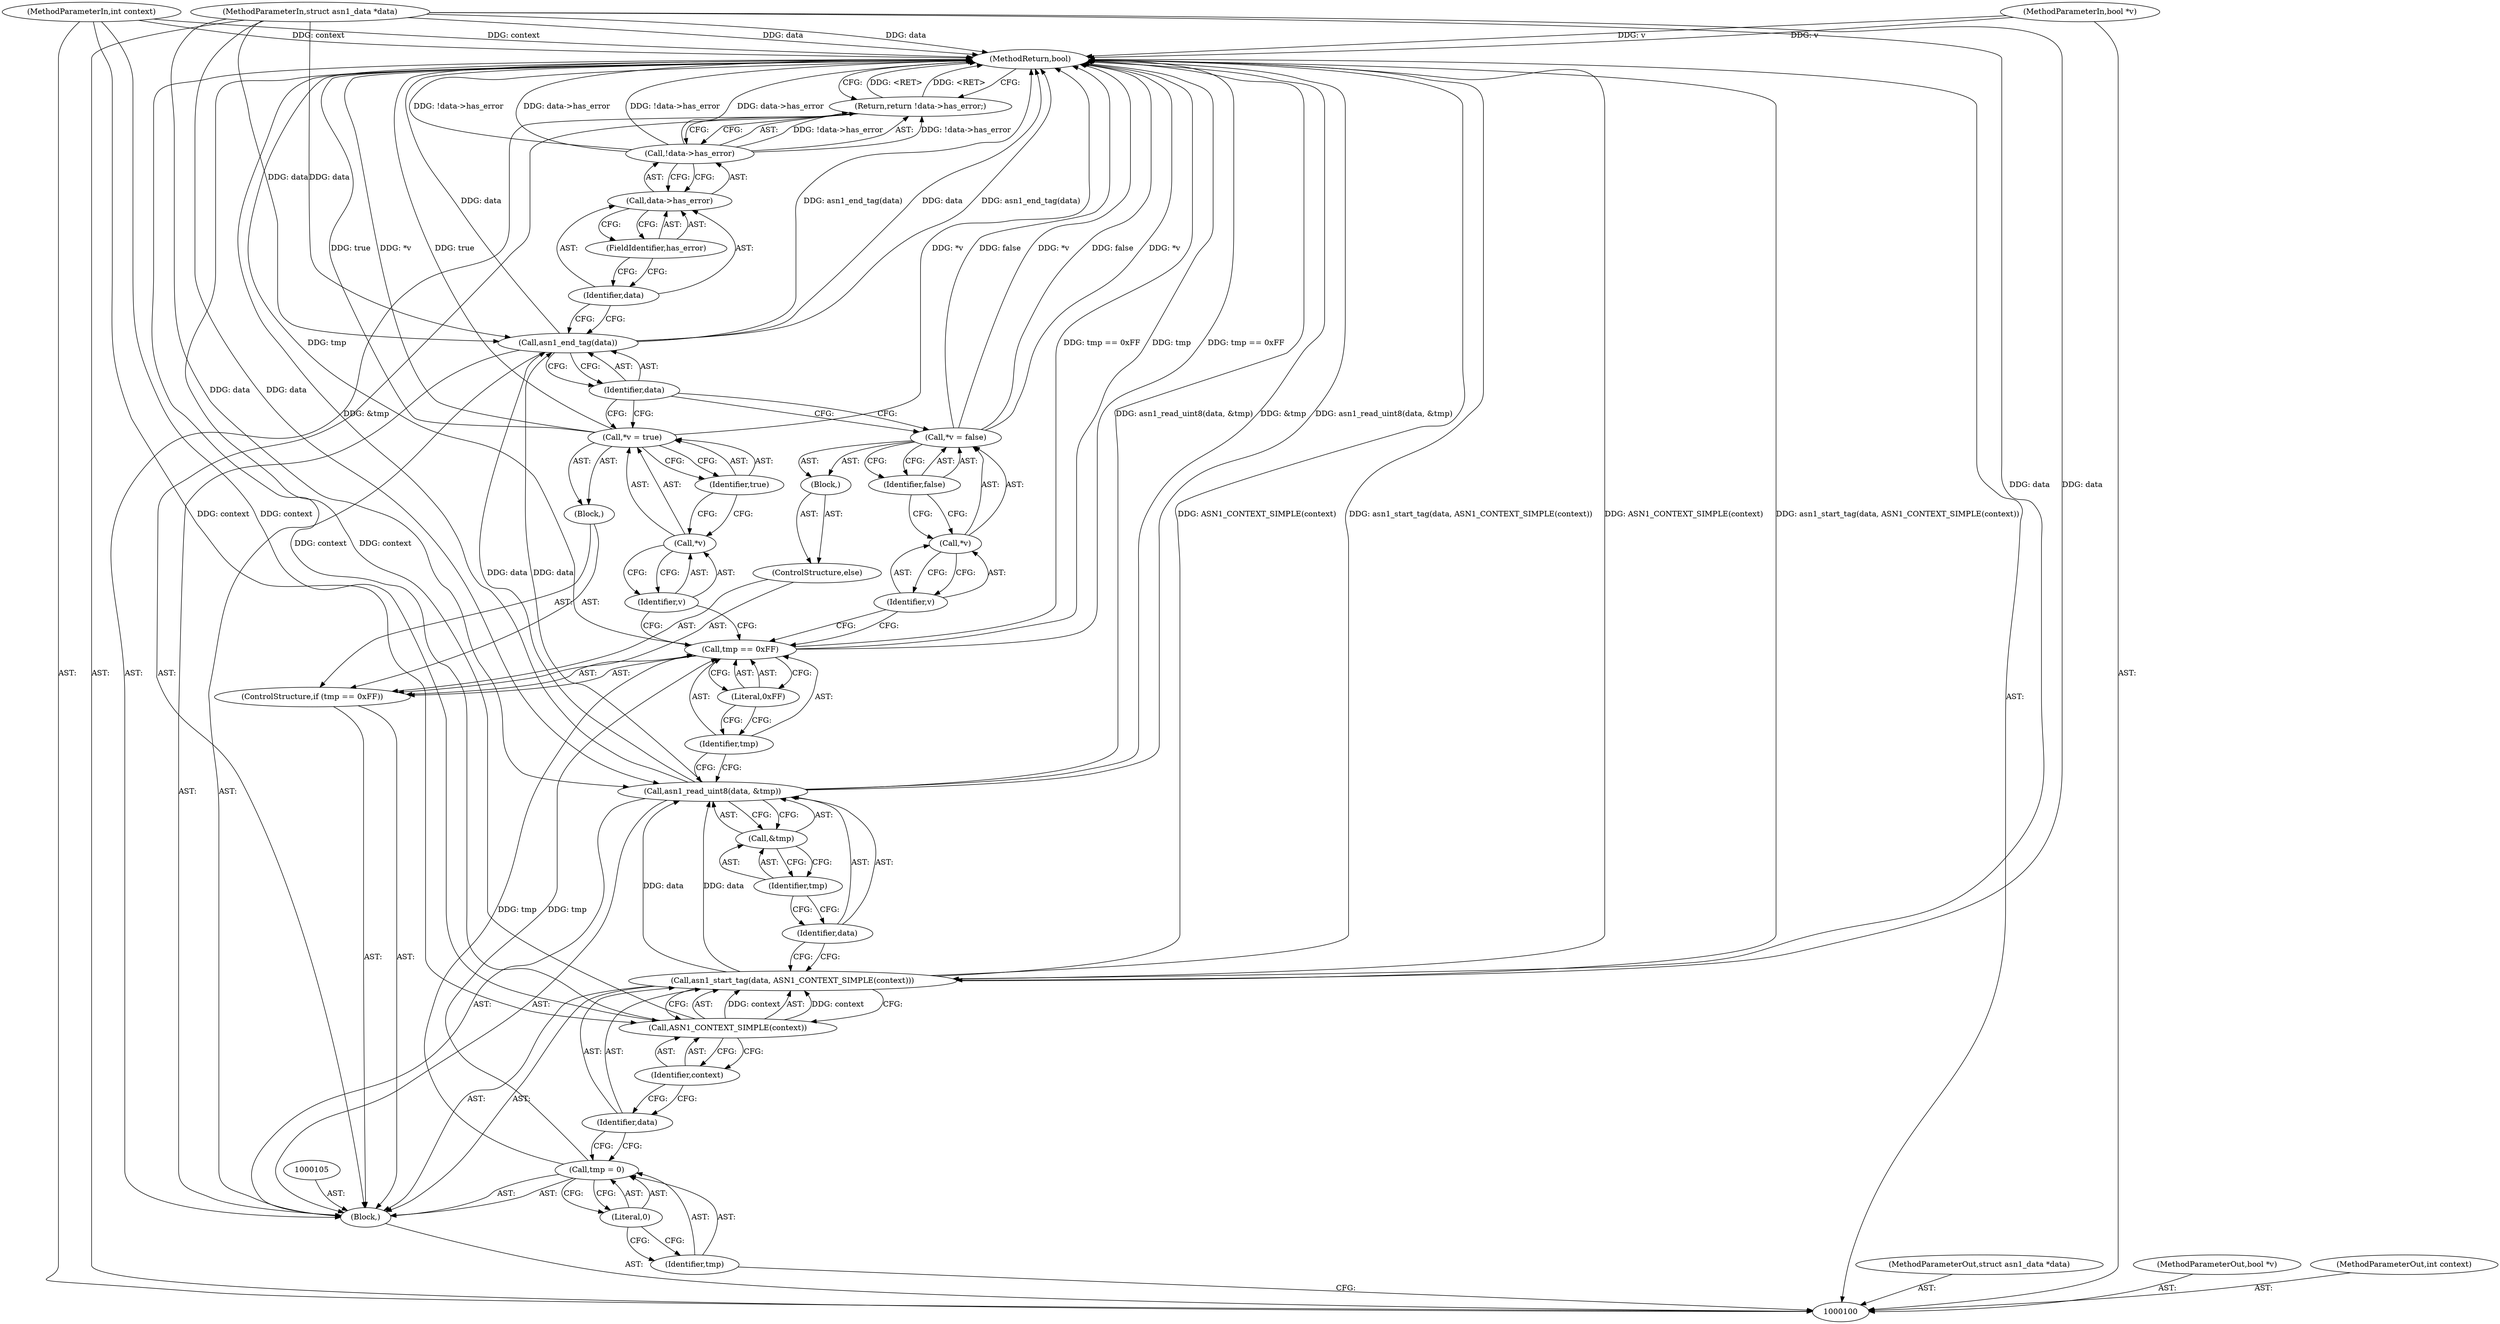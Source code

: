 digraph "1_samba_9d989c9dd7a5b92d0c5d65287935471b83b6e884_0" {
"1000139" [label="(MethodReturn,bool)"];
"1000101" [label="(MethodParameterIn,struct asn1_data *data)"];
"1000194" [label="(MethodParameterOut,struct asn1_data *data)"];
"1000102" [label="(MethodParameterIn,bool *v)"];
"1000195" [label="(MethodParameterOut,bool *v)"];
"1000103" [label="(MethodParameterIn,int context)"];
"1000196" [label="(MethodParameterOut,int context)"];
"1000133" [label="(Identifier,data)"];
"1000132" [label="(Call,asn1_end_tag(data))"];
"1000135" [label="(Call,!data->has_error)"];
"1000136" [label="(Call,data->has_error)"];
"1000137" [label="(Identifier,data)"];
"1000138" [label="(FieldIdentifier,has_error)"];
"1000134" [label="(Return,return !data->has_error;)"];
"1000104" [label="(Block,)"];
"1000106" [label="(Call,tmp = 0)"];
"1000107" [label="(Identifier,tmp)"];
"1000108" [label="(Literal,0)"];
"1000110" [label="(Identifier,data)"];
"1000111" [label="(Call,ASN1_CONTEXT_SIMPLE(context))"];
"1000112" [label="(Identifier,context)"];
"1000109" [label="(Call,asn1_start_tag(data, ASN1_CONTEXT_SIMPLE(context)))"];
"1000114" [label="(Identifier,data)"];
"1000115" [label="(Call,&tmp)"];
"1000116" [label="(Identifier,tmp)"];
"1000113" [label="(Call,asn1_read_uint8(data, &tmp))"];
"1000118" [label="(Call,tmp == 0xFF)"];
"1000119" [label="(Identifier,tmp)"];
"1000120" [label="(Literal,0xFF)"];
"1000121" [label="(Block,)"];
"1000117" [label="(ControlStructure,if (tmp == 0xFF))"];
"1000122" [label="(Call,*v = true)"];
"1000123" [label="(Call,*v)"];
"1000124" [label="(Identifier,v)"];
"1000125" [label="(Identifier,true)"];
"1000127" [label="(Block,)"];
"1000126" [label="(ControlStructure,else)"];
"1000128" [label="(Call,*v = false)"];
"1000129" [label="(Call,*v)"];
"1000130" [label="(Identifier,v)"];
"1000131" [label="(Identifier,false)"];
"1000139" -> "1000100"  [label="AST: "];
"1000139" -> "1000134"  [label="CFG: "];
"1000122" -> "1000139"  [label="DDG: true"];
"1000122" -> "1000139"  [label="DDG: *v"];
"1000113" -> "1000139"  [label="DDG: &tmp"];
"1000113" -> "1000139"  [label="DDG: asn1_read_uint8(data, &tmp)"];
"1000118" -> "1000139"  [label="DDG: tmp == 0xFF"];
"1000118" -> "1000139"  [label="DDG: tmp"];
"1000109" -> "1000139"  [label="DDG: ASN1_CONTEXT_SIMPLE(context)"];
"1000109" -> "1000139"  [label="DDG: asn1_start_tag(data, ASN1_CONTEXT_SIMPLE(context))"];
"1000128" -> "1000139"  [label="DDG: false"];
"1000128" -> "1000139"  [label="DDG: *v"];
"1000132" -> "1000139"  [label="DDG: asn1_end_tag(data)"];
"1000132" -> "1000139"  [label="DDG: data"];
"1000103" -> "1000139"  [label="DDG: context"];
"1000102" -> "1000139"  [label="DDG: v"];
"1000111" -> "1000139"  [label="DDG: context"];
"1000135" -> "1000139"  [label="DDG: !data->has_error"];
"1000135" -> "1000139"  [label="DDG: data->has_error"];
"1000101" -> "1000139"  [label="DDG: data"];
"1000134" -> "1000139"  [label="DDG: <RET>"];
"1000101" -> "1000100"  [label="AST: "];
"1000101" -> "1000139"  [label="DDG: data"];
"1000101" -> "1000109"  [label="DDG: data"];
"1000101" -> "1000113"  [label="DDG: data"];
"1000101" -> "1000132"  [label="DDG: data"];
"1000194" -> "1000100"  [label="AST: "];
"1000102" -> "1000100"  [label="AST: "];
"1000102" -> "1000139"  [label="DDG: v"];
"1000195" -> "1000100"  [label="AST: "];
"1000103" -> "1000100"  [label="AST: "];
"1000103" -> "1000139"  [label="DDG: context"];
"1000103" -> "1000111"  [label="DDG: context"];
"1000196" -> "1000100"  [label="AST: "];
"1000133" -> "1000132"  [label="AST: "];
"1000133" -> "1000122"  [label="CFG: "];
"1000133" -> "1000128"  [label="CFG: "];
"1000132" -> "1000133"  [label="CFG: "];
"1000132" -> "1000104"  [label="AST: "];
"1000132" -> "1000133"  [label="CFG: "];
"1000133" -> "1000132"  [label="AST: "];
"1000137" -> "1000132"  [label="CFG: "];
"1000132" -> "1000139"  [label="DDG: asn1_end_tag(data)"];
"1000132" -> "1000139"  [label="DDG: data"];
"1000113" -> "1000132"  [label="DDG: data"];
"1000101" -> "1000132"  [label="DDG: data"];
"1000135" -> "1000134"  [label="AST: "];
"1000135" -> "1000136"  [label="CFG: "];
"1000136" -> "1000135"  [label="AST: "];
"1000134" -> "1000135"  [label="CFG: "];
"1000135" -> "1000139"  [label="DDG: !data->has_error"];
"1000135" -> "1000139"  [label="DDG: data->has_error"];
"1000135" -> "1000134"  [label="DDG: !data->has_error"];
"1000136" -> "1000135"  [label="AST: "];
"1000136" -> "1000138"  [label="CFG: "];
"1000137" -> "1000136"  [label="AST: "];
"1000138" -> "1000136"  [label="AST: "];
"1000135" -> "1000136"  [label="CFG: "];
"1000137" -> "1000136"  [label="AST: "];
"1000137" -> "1000132"  [label="CFG: "];
"1000138" -> "1000137"  [label="CFG: "];
"1000138" -> "1000136"  [label="AST: "];
"1000138" -> "1000137"  [label="CFG: "];
"1000136" -> "1000138"  [label="CFG: "];
"1000134" -> "1000104"  [label="AST: "];
"1000134" -> "1000135"  [label="CFG: "];
"1000135" -> "1000134"  [label="AST: "];
"1000139" -> "1000134"  [label="CFG: "];
"1000134" -> "1000139"  [label="DDG: <RET>"];
"1000135" -> "1000134"  [label="DDG: !data->has_error"];
"1000104" -> "1000100"  [label="AST: "];
"1000105" -> "1000104"  [label="AST: "];
"1000106" -> "1000104"  [label="AST: "];
"1000109" -> "1000104"  [label="AST: "];
"1000113" -> "1000104"  [label="AST: "];
"1000117" -> "1000104"  [label="AST: "];
"1000132" -> "1000104"  [label="AST: "];
"1000134" -> "1000104"  [label="AST: "];
"1000106" -> "1000104"  [label="AST: "];
"1000106" -> "1000108"  [label="CFG: "];
"1000107" -> "1000106"  [label="AST: "];
"1000108" -> "1000106"  [label="AST: "];
"1000110" -> "1000106"  [label="CFG: "];
"1000106" -> "1000118"  [label="DDG: tmp"];
"1000107" -> "1000106"  [label="AST: "];
"1000107" -> "1000100"  [label="CFG: "];
"1000108" -> "1000107"  [label="CFG: "];
"1000108" -> "1000106"  [label="AST: "];
"1000108" -> "1000107"  [label="CFG: "];
"1000106" -> "1000108"  [label="CFG: "];
"1000110" -> "1000109"  [label="AST: "];
"1000110" -> "1000106"  [label="CFG: "];
"1000112" -> "1000110"  [label="CFG: "];
"1000111" -> "1000109"  [label="AST: "];
"1000111" -> "1000112"  [label="CFG: "];
"1000112" -> "1000111"  [label="AST: "];
"1000109" -> "1000111"  [label="CFG: "];
"1000111" -> "1000139"  [label="DDG: context"];
"1000111" -> "1000109"  [label="DDG: context"];
"1000103" -> "1000111"  [label="DDG: context"];
"1000112" -> "1000111"  [label="AST: "];
"1000112" -> "1000110"  [label="CFG: "];
"1000111" -> "1000112"  [label="CFG: "];
"1000109" -> "1000104"  [label="AST: "];
"1000109" -> "1000111"  [label="CFG: "];
"1000110" -> "1000109"  [label="AST: "];
"1000111" -> "1000109"  [label="AST: "];
"1000114" -> "1000109"  [label="CFG: "];
"1000109" -> "1000139"  [label="DDG: ASN1_CONTEXT_SIMPLE(context)"];
"1000109" -> "1000139"  [label="DDG: asn1_start_tag(data, ASN1_CONTEXT_SIMPLE(context))"];
"1000101" -> "1000109"  [label="DDG: data"];
"1000111" -> "1000109"  [label="DDG: context"];
"1000109" -> "1000113"  [label="DDG: data"];
"1000114" -> "1000113"  [label="AST: "];
"1000114" -> "1000109"  [label="CFG: "];
"1000116" -> "1000114"  [label="CFG: "];
"1000115" -> "1000113"  [label="AST: "];
"1000115" -> "1000116"  [label="CFG: "];
"1000116" -> "1000115"  [label="AST: "];
"1000113" -> "1000115"  [label="CFG: "];
"1000116" -> "1000115"  [label="AST: "];
"1000116" -> "1000114"  [label="CFG: "];
"1000115" -> "1000116"  [label="CFG: "];
"1000113" -> "1000104"  [label="AST: "];
"1000113" -> "1000115"  [label="CFG: "];
"1000114" -> "1000113"  [label="AST: "];
"1000115" -> "1000113"  [label="AST: "];
"1000119" -> "1000113"  [label="CFG: "];
"1000113" -> "1000139"  [label="DDG: &tmp"];
"1000113" -> "1000139"  [label="DDG: asn1_read_uint8(data, &tmp)"];
"1000109" -> "1000113"  [label="DDG: data"];
"1000101" -> "1000113"  [label="DDG: data"];
"1000113" -> "1000132"  [label="DDG: data"];
"1000118" -> "1000117"  [label="AST: "];
"1000118" -> "1000120"  [label="CFG: "];
"1000119" -> "1000118"  [label="AST: "];
"1000120" -> "1000118"  [label="AST: "];
"1000124" -> "1000118"  [label="CFG: "];
"1000130" -> "1000118"  [label="CFG: "];
"1000118" -> "1000139"  [label="DDG: tmp == 0xFF"];
"1000118" -> "1000139"  [label="DDG: tmp"];
"1000106" -> "1000118"  [label="DDG: tmp"];
"1000119" -> "1000118"  [label="AST: "];
"1000119" -> "1000113"  [label="CFG: "];
"1000120" -> "1000119"  [label="CFG: "];
"1000120" -> "1000118"  [label="AST: "];
"1000120" -> "1000119"  [label="CFG: "];
"1000118" -> "1000120"  [label="CFG: "];
"1000121" -> "1000117"  [label="AST: "];
"1000122" -> "1000121"  [label="AST: "];
"1000117" -> "1000104"  [label="AST: "];
"1000118" -> "1000117"  [label="AST: "];
"1000121" -> "1000117"  [label="AST: "];
"1000126" -> "1000117"  [label="AST: "];
"1000122" -> "1000121"  [label="AST: "];
"1000122" -> "1000125"  [label="CFG: "];
"1000123" -> "1000122"  [label="AST: "];
"1000125" -> "1000122"  [label="AST: "];
"1000133" -> "1000122"  [label="CFG: "];
"1000122" -> "1000139"  [label="DDG: true"];
"1000122" -> "1000139"  [label="DDG: *v"];
"1000123" -> "1000122"  [label="AST: "];
"1000123" -> "1000124"  [label="CFG: "];
"1000124" -> "1000123"  [label="AST: "];
"1000125" -> "1000123"  [label="CFG: "];
"1000124" -> "1000123"  [label="AST: "];
"1000124" -> "1000118"  [label="CFG: "];
"1000123" -> "1000124"  [label="CFG: "];
"1000125" -> "1000122"  [label="AST: "];
"1000125" -> "1000123"  [label="CFG: "];
"1000122" -> "1000125"  [label="CFG: "];
"1000127" -> "1000126"  [label="AST: "];
"1000128" -> "1000127"  [label="AST: "];
"1000126" -> "1000117"  [label="AST: "];
"1000127" -> "1000126"  [label="AST: "];
"1000128" -> "1000127"  [label="AST: "];
"1000128" -> "1000131"  [label="CFG: "];
"1000129" -> "1000128"  [label="AST: "];
"1000131" -> "1000128"  [label="AST: "];
"1000133" -> "1000128"  [label="CFG: "];
"1000128" -> "1000139"  [label="DDG: false"];
"1000128" -> "1000139"  [label="DDG: *v"];
"1000129" -> "1000128"  [label="AST: "];
"1000129" -> "1000130"  [label="CFG: "];
"1000130" -> "1000129"  [label="AST: "];
"1000131" -> "1000129"  [label="CFG: "];
"1000130" -> "1000129"  [label="AST: "];
"1000130" -> "1000118"  [label="CFG: "];
"1000129" -> "1000130"  [label="CFG: "];
"1000131" -> "1000128"  [label="AST: "];
"1000131" -> "1000129"  [label="CFG: "];
"1000128" -> "1000131"  [label="CFG: "];
}
